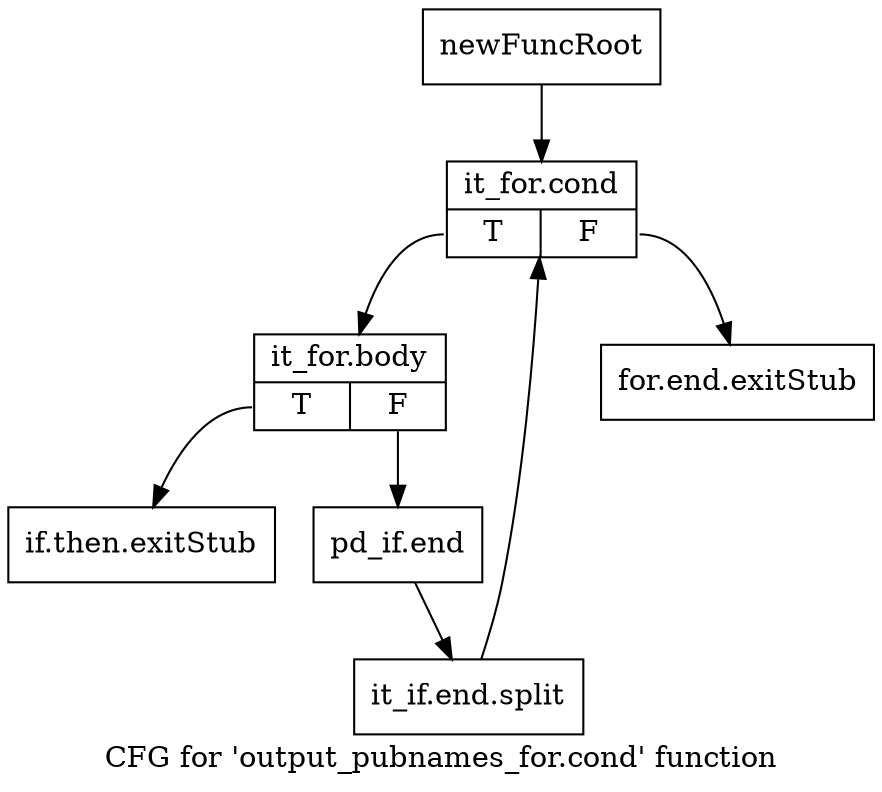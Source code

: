 digraph "CFG for 'output_pubnames_for.cond' function" {
	label="CFG for 'output_pubnames_for.cond' function";

	Node0xabee540 [shape=record,label="{newFuncRoot}"];
	Node0xabee540 -> Node0xabf60f0;
	Node0xabf5cc0 [shape=record,label="{for.end.exitStub}"];
	Node0xabf5d10 [shape=record,label="{if.then.exitStub}"];
	Node0xabf60f0 [shape=record,label="{it_for.cond|{<s0>T|<s1>F}}"];
	Node0xabf60f0:s0 -> Node0xabf6140;
	Node0xabf60f0:s1 -> Node0xabf5cc0;
	Node0xabf6140 [shape=record,label="{it_for.body|{<s0>T|<s1>F}}"];
	Node0xabf6140:s0 -> Node0xabf5d10;
	Node0xabf6140:s1 -> Node0xabf6190;
	Node0xabf6190 [shape=record,label="{pd_if.end}"];
	Node0xabf6190 -> Node0xf4a99b0;
	Node0xf4a99b0 [shape=record,label="{it_if.end.split}"];
	Node0xf4a99b0 -> Node0xabf60f0;
}

